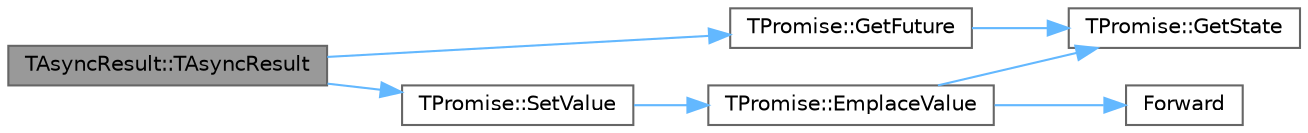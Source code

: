 digraph "TAsyncResult::TAsyncResult"
{
 // INTERACTIVE_SVG=YES
 // LATEX_PDF_SIZE
  bgcolor="transparent";
  edge [fontname=Helvetica,fontsize=10,labelfontname=Helvetica,labelfontsize=10];
  node [fontname=Helvetica,fontsize=10,shape=box,height=0.2,width=0.4];
  rankdir="LR";
  Node1 [id="Node000001",label="TAsyncResult::TAsyncResult",height=0.2,width=0.4,color="gray40", fillcolor="grey60", style="filled", fontcolor="black",tooltip="Creates and initializes a new instance with the given synchronous result value."];
  Node1 -> Node2 [id="edge1_Node000001_Node000002",color="steelblue1",style="solid",tooltip=" "];
  Node2 [id="Node000002",label="TPromise::GetFuture",height=0.2,width=0.4,color="grey40", fillcolor="white", style="filled",URL="$dd/d07/classTPromise.html#a20d22589e5817a5ffa5f1486ce04ea75",tooltip="Gets a TFuture object associated with the shared state of this promise."];
  Node2 -> Node3 [id="edge2_Node000002_Node000003",color="steelblue1",style="solid",tooltip=" "];
  Node3 [id="Node000003",label="TPromise::GetState",height=0.2,width=0.4,color="grey40", fillcolor="white", style="filled",URL="$dd/d07/classTPromise.html#a040ff60ba1641817c01bfb6902606402",tooltip="Gets the shared state object."];
  Node1 -> Node4 [id="edge3_Node000001_Node000004",color="steelblue1",style="solid",tooltip=" "];
  Node4 [id="Node000004",label="TPromise::SetValue",height=0.2,width=0.4,color="grey40", fillcolor="white", style="filled",URL="$dd/d07/classTPromise.html#aa0a74feb940563c80e33a3fa1fe8aee0",tooltip="Sets the promised result."];
  Node4 -> Node5 [id="edge4_Node000004_Node000005",color="steelblue1",style="solid",tooltip=" "];
  Node5 [id="Node000005",label="TPromise::EmplaceValue",height=0.2,width=0.4,color="grey40", fillcolor="white", style="filled",URL="$dd/d07/classTPromise.html#a9f1bff73b7647d9990a452149559c5f0",tooltip="Sets the promised result."];
  Node5 -> Node6 [id="edge5_Node000005_Node000006",color="steelblue1",style="solid",tooltip=" "];
  Node6 [id="Node000006",label="Forward",height=0.2,width=0.4,color="grey40", fillcolor="white", style="filled",URL="$d4/d24/UnrealTemplate_8h.html#a68f280c1d561a8899a1e9e3ea8405d00",tooltip="Forward will cast a reference to an rvalue reference."];
  Node5 -> Node3 [id="edge6_Node000005_Node000003",color="steelblue1",style="solid",tooltip=" "];
}
